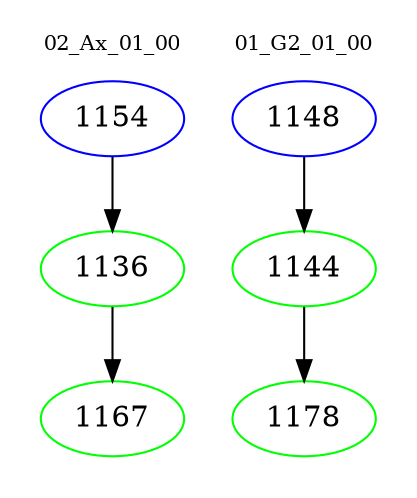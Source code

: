 digraph{
subgraph cluster_0 {
color = white
label = "02_Ax_01_00";
fontsize=10;
T0_1154 [label="1154", color="blue"]
T0_1154 -> T0_1136 [color="black"]
T0_1136 [label="1136", color="green"]
T0_1136 -> T0_1167 [color="black"]
T0_1167 [label="1167", color="green"]
}
subgraph cluster_1 {
color = white
label = "01_G2_01_00";
fontsize=10;
T1_1148 [label="1148", color="blue"]
T1_1148 -> T1_1144 [color="black"]
T1_1144 [label="1144", color="green"]
T1_1144 -> T1_1178 [color="black"]
T1_1178 [label="1178", color="green"]
}
}
